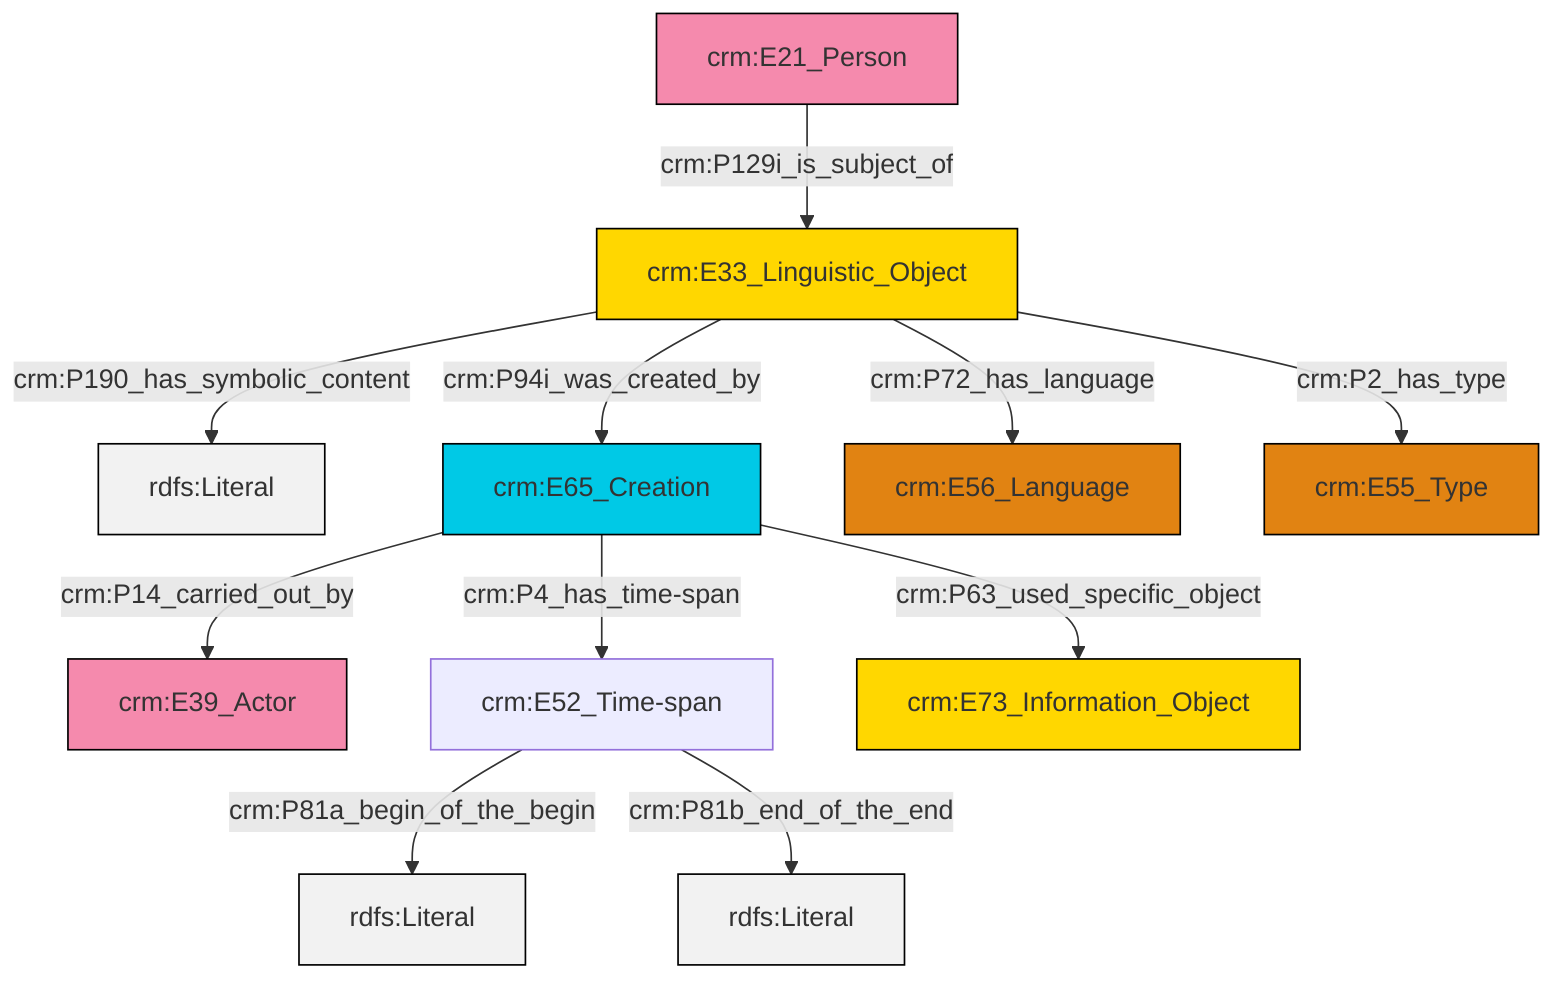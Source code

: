 graph TD
classDef Literal fill:#f2f2f2,stroke:#000000;
classDef CRM_Entity fill:#FFFFFF,stroke:#000000;
classDef Temporal_Entity fill:#00C9E6, stroke:#000000;
classDef Type fill:#E18312, stroke:#000000;
classDef Time-Span fill:#2C9C91, stroke:#000000;
classDef Appellation fill:#FFEB7F, stroke:#000000;
classDef Place fill:#008836, stroke:#000000;
classDef Persistent_Item fill:#B266B2, stroke:#000000;
classDef Conceptual_Object fill:#FFD700, stroke:#000000;
classDef Physical_Thing fill:#D2B48C, stroke:#000000;
classDef Actor fill:#f58aad, stroke:#000000;
classDef PC_Classes fill:#4ce600, stroke:#000000;
classDef Multi fill:#cccccc,stroke:#000000;

2["crm:E33_Linguistic_Object"]:::Conceptual_Object -->|crm:P190_has_symbolic_content| 3[rdfs:Literal]:::Literal
6["crm:E52_Time-span"]:::Default -->|crm:P81a_begin_of_the_begin| 7[rdfs:Literal]:::Literal
2["crm:E33_Linguistic_Object"]:::Conceptual_Object -->|crm:P94i_was_created_by| 8["crm:E65_Creation"]:::Temporal_Entity
6["crm:E52_Time-span"]:::Default -->|crm:P81b_end_of_the_end| 12[rdfs:Literal]:::Literal
4["crm:E21_Person"]:::Actor -->|crm:P129i_is_subject_of| 2["crm:E33_Linguistic_Object"]:::Conceptual_Object
8["crm:E65_Creation"]:::Temporal_Entity -->|crm:P63_used_specific_object| 13["crm:E73_Information_Object"]:::Conceptual_Object
2["crm:E33_Linguistic_Object"]:::Conceptual_Object -->|crm:P2_has_type| 15["crm:E55_Type"]:::Type
8["crm:E65_Creation"]:::Temporal_Entity -->|crm:P14_carried_out_by| 0["crm:E39_Actor"]:::Actor
2["crm:E33_Linguistic_Object"]:::Conceptual_Object -->|crm:P72_has_language| 9["crm:E56_Language"]:::Type
8["crm:E65_Creation"]:::Temporal_Entity -->|crm:P4_has_time-span| 6["crm:E52_Time-span"]:::Default
